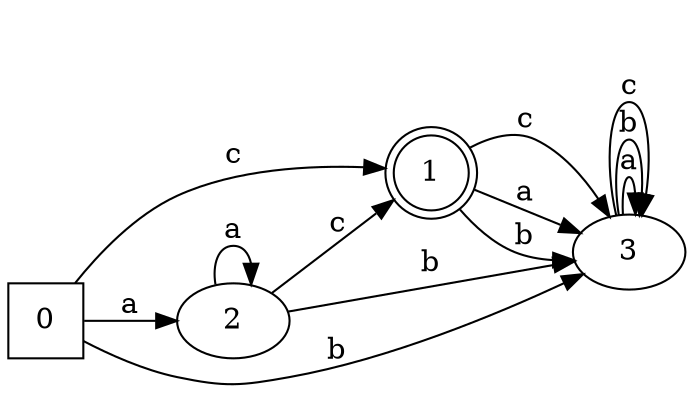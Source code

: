 digraph G {
	rankdir=LR;
	0->1[ label=c ];
	0->2[ label=a ];
	0->3[ label=b ];
	2->3[ label=b ];
	2->1[ label=c ];
	2->2[ label=a ];
	3->3[ label=a ];
	3->3[ label=b ];
	3->3[ label=c ];
	1->3[ label=c ];
	1->3[ label=a ];
	1->3[ label=b ];
	0 [ shape=square ];
	1 [ shape=doublecircle ];
	2;
	3;

}

